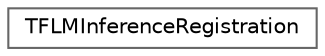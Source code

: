digraph "Graphical Class Hierarchy"
{
 // LATEX_PDF_SIZE
  bgcolor="transparent";
  edge [fontname=Helvetica,fontsize=10,labelfontname=Helvetica,labelfontsize=10];
  node [fontname=Helvetica,fontsize=10,shape=box,height=0.2,width=0.4];
  rankdir="LR";
  Node0 [id="Node000000",label="TFLMInferenceRegistration",height=0.2,width=0.4,color="grey40", fillcolor="white", style="filled",URL="$struct_t_f_l_m_inference_registration.html",tooltip=" "];
}
